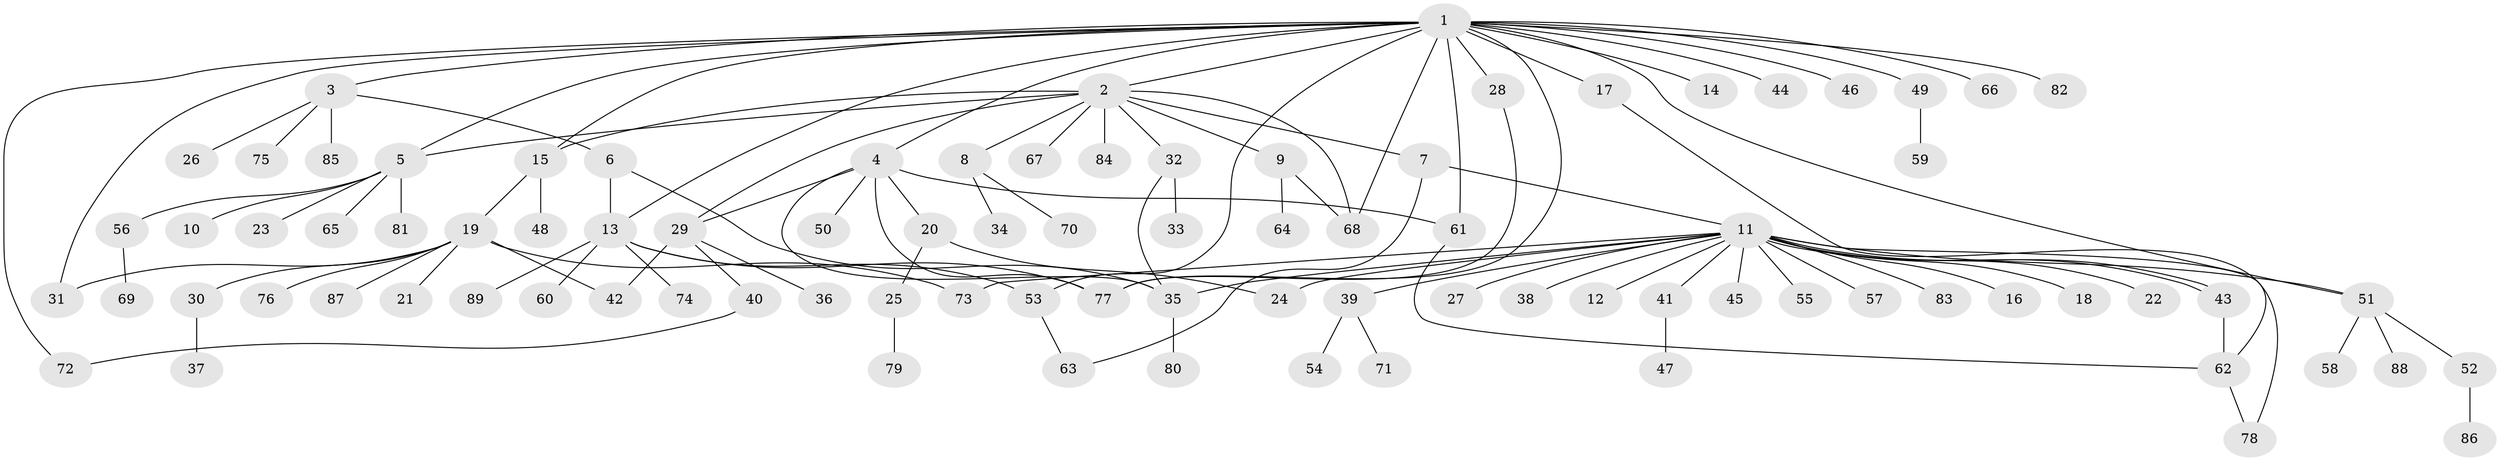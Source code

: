 // coarse degree distribution, {18: 0.015151515151515152, 10: 0.015151515151515152, 6: 0.07575757575757576, 3: 0.09090909090909091, 2: 0.12121212121212122, 1: 0.6060606060606061, 19: 0.015151515151515152, 8: 0.015151515151515152, 5: 0.045454545454545456}
// Generated by graph-tools (version 1.1) at 2025/23/03/03/25 07:23:52]
// undirected, 89 vertices, 113 edges
graph export_dot {
graph [start="1"]
  node [color=gray90,style=filled];
  1;
  2;
  3;
  4;
  5;
  6;
  7;
  8;
  9;
  10;
  11;
  12;
  13;
  14;
  15;
  16;
  17;
  18;
  19;
  20;
  21;
  22;
  23;
  24;
  25;
  26;
  27;
  28;
  29;
  30;
  31;
  32;
  33;
  34;
  35;
  36;
  37;
  38;
  39;
  40;
  41;
  42;
  43;
  44;
  45;
  46;
  47;
  48;
  49;
  50;
  51;
  52;
  53;
  54;
  55;
  56;
  57;
  58;
  59;
  60;
  61;
  62;
  63;
  64;
  65;
  66;
  67;
  68;
  69;
  70;
  71;
  72;
  73;
  74;
  75;
  76;
  77;
  78;
  79;
  80;
  81;
  82;
  83;
  84;
  85;
  86;
  87;
  88;
  89;
  1 -- 2;
  1 -- 3;
  1 -- 4;
  1 -- 5;
  1 -- 13;
  1 -- 14;
  1 -- 15;
  1 -- 17;
  1 -- 28;
  1 -- 31;
  1 -- 44;
  1 -- 46;
  1 -- 49;
  1 -- 51;
  1 -- 53;
  1 -- 61;
  1 -- 66;
  1 -- 68;
  1 -- 72;
  1 -- 77;
  1 -- 82;
  2 -- 5;
  2 -- 7;
  2 -- 8;
  2 -- 9;
  2 -- 15;
  2 -- 29;
  2 -- 32;
  2 -- 67;
  2 -- 68;
  2 -- 84;
  3 -- 6;
  3 -- 26;
  3 -- 75;
  3 -- 85;
  4 -- 20;
  4 -- 29;
  4 -- 35;
  4 -- 50;
  4 -- 61;
  4 -- 77;
  5 -- 10;
  5 -- 23;
  5 -- 56;
  5 -- 65;
  5 -- 81;
  6 -- 13;
  6 -- 35;
  7 -- 11;
  7 -- 63;
  8 -- 34;
  8 -- 70;
  9 -- 64;
  9 -- 68;
  11 -- 12;
  11 -- 16;
  11 -- 18;
  11 -- 22;
  11 -- 24;
  11 -- 27;
  11 -- 35;
  11 -- 38;
  11 -- 39;
  11 -- 41;
  11 -- 43;
  11 -- 43;
  11 -- 45;
  11 -- 51;
  11 -- 55;
  11 -- 57;
  11 -- 73;
  11 -- 78;
  11 -- 83;
  13 -- 53;
  13 -- 60;
  13 -- 74;
  13 -- 77;
  13 -- 89;
  15 -- 19;
  15 -- 48;
  17 -- 62;
  19 -- 21;
  19 -- 30;
  19 -- 31;
  19 -- 42;
  19 -- 73;
  19 -- 76;
  19 -- 87;
  20 -- 24;
  20 -- 25;
  25 -- 79;
  28 -- 77;
  29 -- 36;
  29 -- 40;
  29 -- 42;
  30 -- 37;
  32 -- 33;
  32 -- 35;
  35 -- 80;
  39 -- 54;
  39 -- 71;
  40 -- 72;
  41 -- 47;
  43 -- 62;
  49 -- 59;
  51 -- 52;
  51 -- 58;
  51 -- 88;
  52 -- 86;
  53 -- 63;
  56 -- 69;
  61 -- 62;
  62 -- 78;
}
